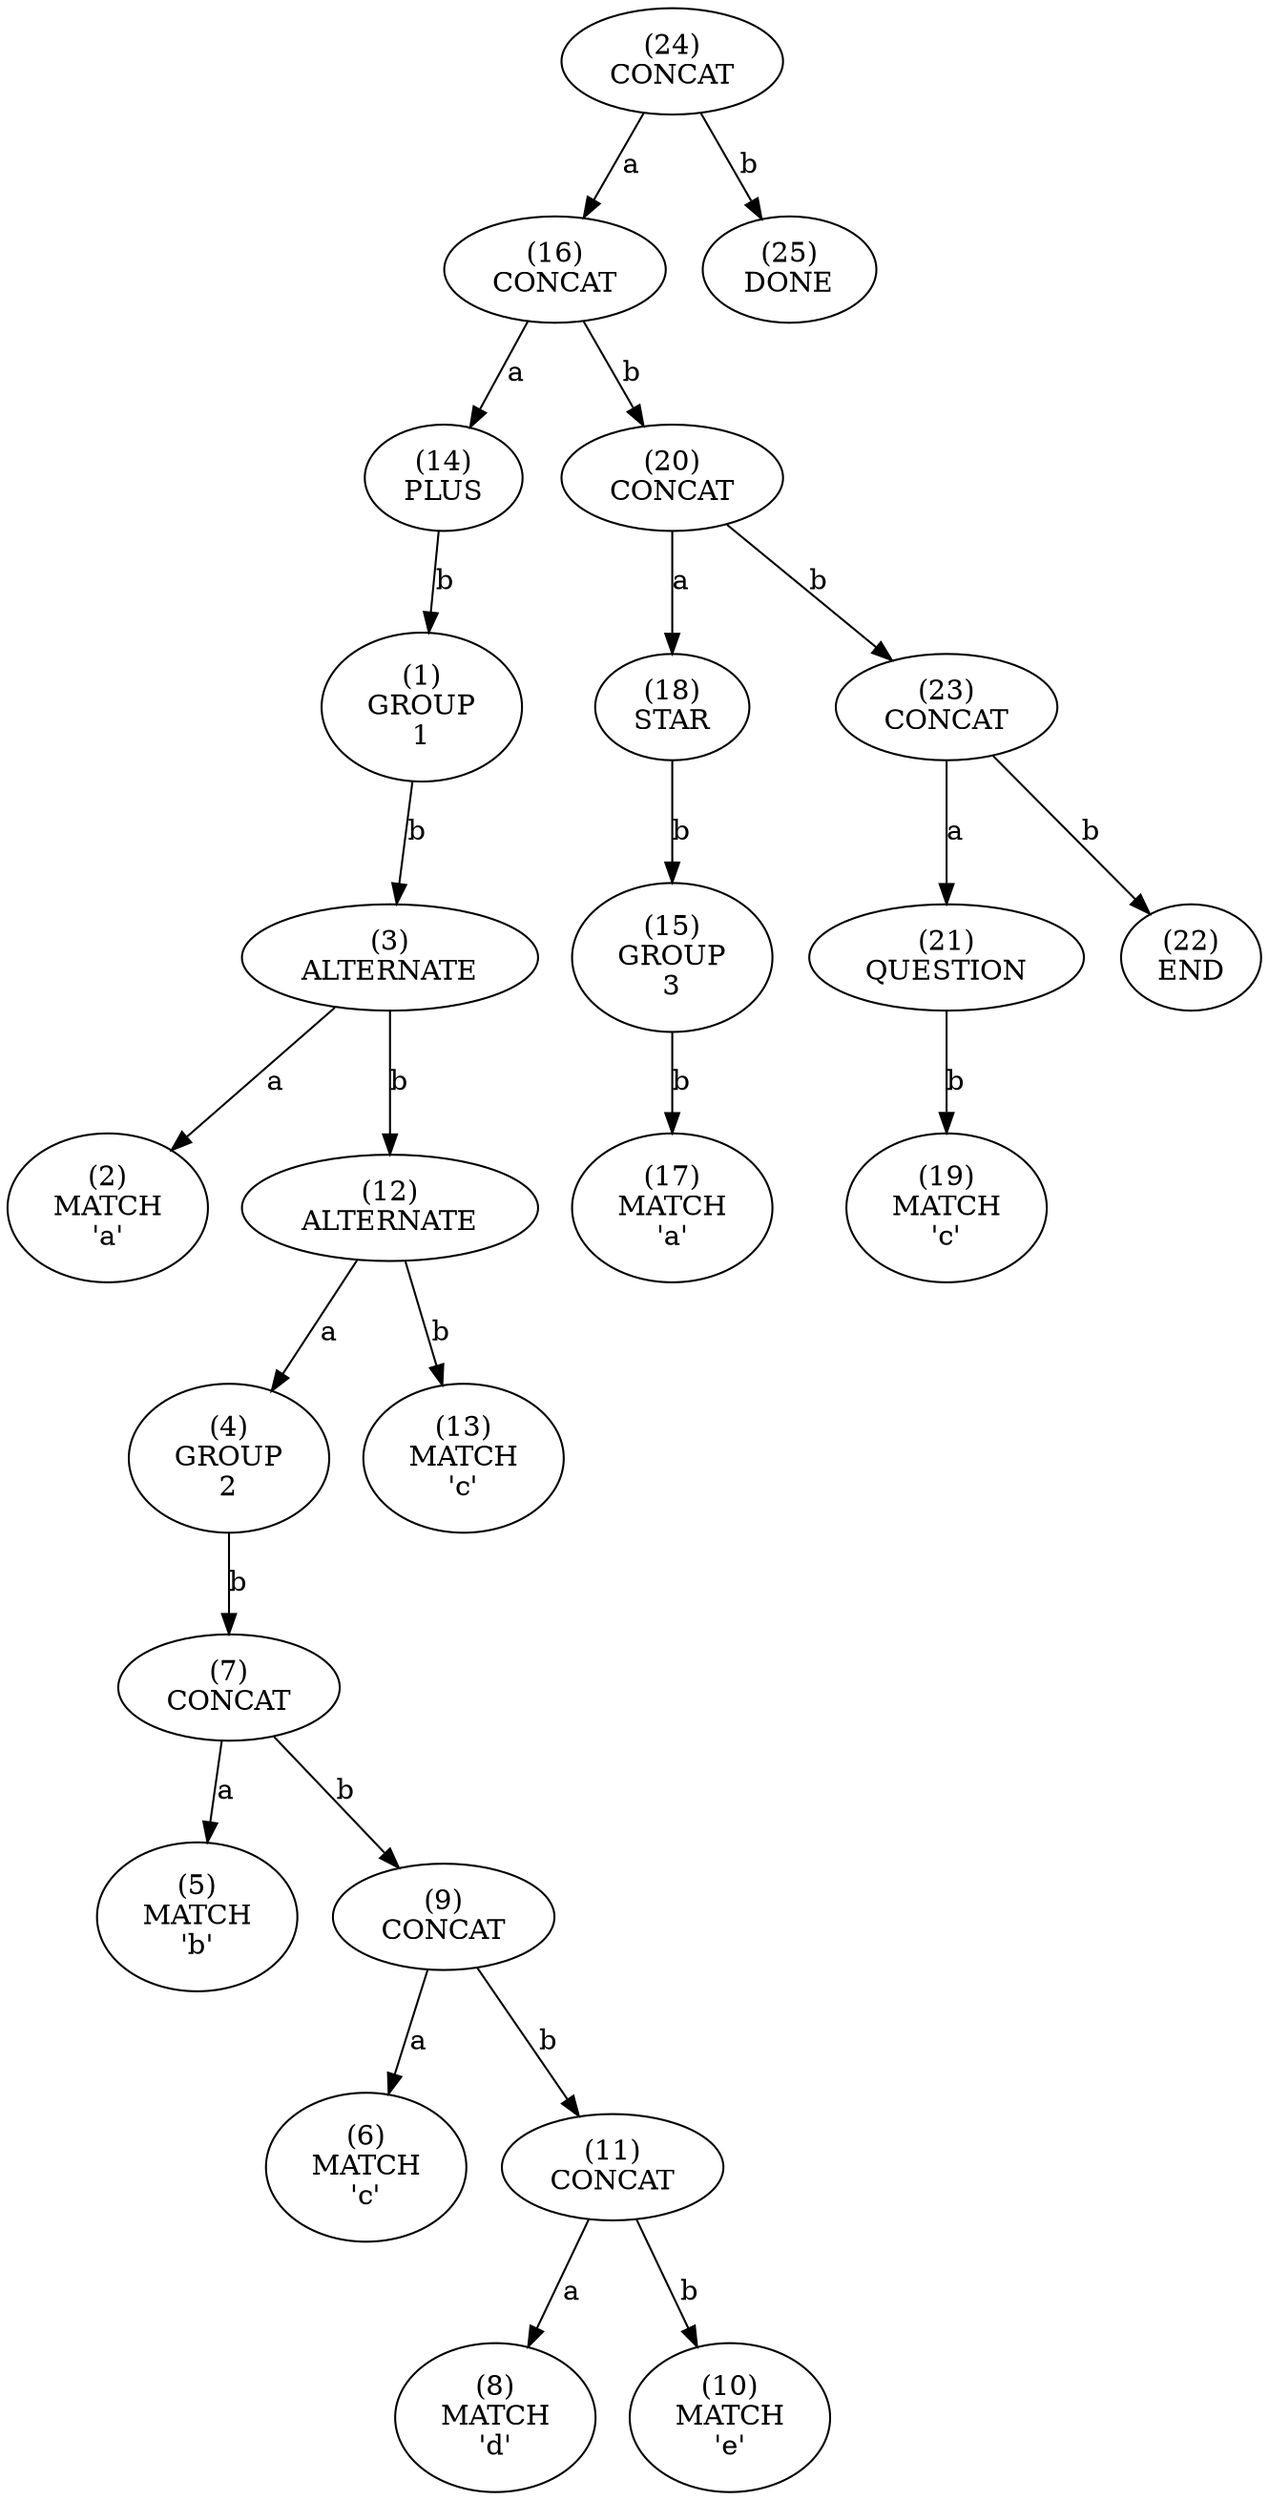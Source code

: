 digraph tree {
    n0xaf850a071710 [label="(24)
CONCAT
"];
    n0xaf850a071710 -> n0xaf850a071590 [label="a"];
    n0xaf850a071590 [label="(16)
CONCAT
"];
    n0xaf850a071590 -> n0xaf850a071530 [label="a"];
    n0xaf850a071530 [label="(14)
PLUS
"];
    n0xaf850a071530 -> n0xaf850a0712c0 [label="b"];
    n0xaf850a0712c0 [label="(1)
GROUP
1"];
    n0xaf850a0712c0 -> n0xaf850a071320 [label="b"];
    n0xaf850a071320 [label="(3)
ALTERNATE
"];
    n0xaf850a071320 -> n0xaf850a0712f0 [label="a"];
    n0xaf850a0712f0 [label="(2)
MATCH
'a'"];
    n0xaf850a071320 -> n0xaf850a0714d0 [label="b"];
    n0xaf850a0714d0 [label="(12)
ALTERNATE
"];
    n0xaf850a0714d0 -> n0xaf850a071350 [label="a"];
    n0xaf850a071350 [label="(4)
GROUP
2"];
    n0xaf850a071350 -> n0xaf850a0713e0 [label="b"];
    n0xaf850a0713e0 [label="(7)
CONCAT
"];
    n0xaf850a0713e0 -> n0xaf850a071380 [label="a"];
    n0xaf850a071380 [label="(5)
MATCH
'b'"];
    n0xaf850a0713e0 -> n0xaf850a071440 [label="b"];
    n0xaf850a071440 [label="(9)
CONCAT
"];
    n0xaf850a071440 -> n0xaf850a0713b0 [label="a"];
    n0xaf850a0713b0 [label="(6)
MATCH
'c'"];
    n0xaf850a071440 -> n0xaf850a0714a0 [label="b"];
    n0xaf850a0714a0 [label="(11)
CONCAT
"];
    n0xaf850a0714a0 -> n0xaf850a071410 [label="a"];
    n0xaf850a071410 [label="(8)
MATCH
'd'"];
    n0xaf850a0714a0 -> n0xaf850a071470 [label="b"];
    n0xaf850a071470 [label="(10)
MATCH
'e'"];
    n0xaf850a0714d0 -> n0xaf850a071500 [label="b"];
    n0xaf850a071500 [label="(13)
MATCH
'c'"];
    n0xaf850a071590 -> n0xaf850a071650 [label="b"];
    n0xaf850a071650 [label="(20)
CONCAT
"];
    n0xaf850a071650 -> n0xaf850a0715f0 [label="a"];
    n0xaf850a0715f0 [label="(18)
STAR
"];
    n0xaf850a0715f0 -> n0xaf850a071560 [label="b"];
    n0xaf850a071560 [label="(15)
GROUP
3"];
    n0xaf850a071560 -> n0xaf850a0715c0 [label="b"];
    n0xaf850a0715c0 [label="(17)
MATCH
'a'"];
    n0xaf850a071650 -> n0xaf850a0716e0 [label="b"];
    n0xaf850a0716e0 [label="(23)
CONCAT
"];
    n0xaf850a0716e0 -> n0xaf850a071680 [label="a"];
    n0xaf850a071680 [label="(21)
QUESTION
"];
    n0xaf850a071680 -> n0xaf850a071620 [label="b"];
    n0xaf850a071620 [label="(19)
MATCH
'c'"];
    n0xaf850a0716e0 -> n0xaf850a0716b0 [label="b"];
    n0xaf850a0716b0 [label="(22)
END
"];
    n0xaf850a071710 -> n0xaf850a071740 [label="b"];
    n0xaf850a071740 [label="(25)
DONE
"];
}
